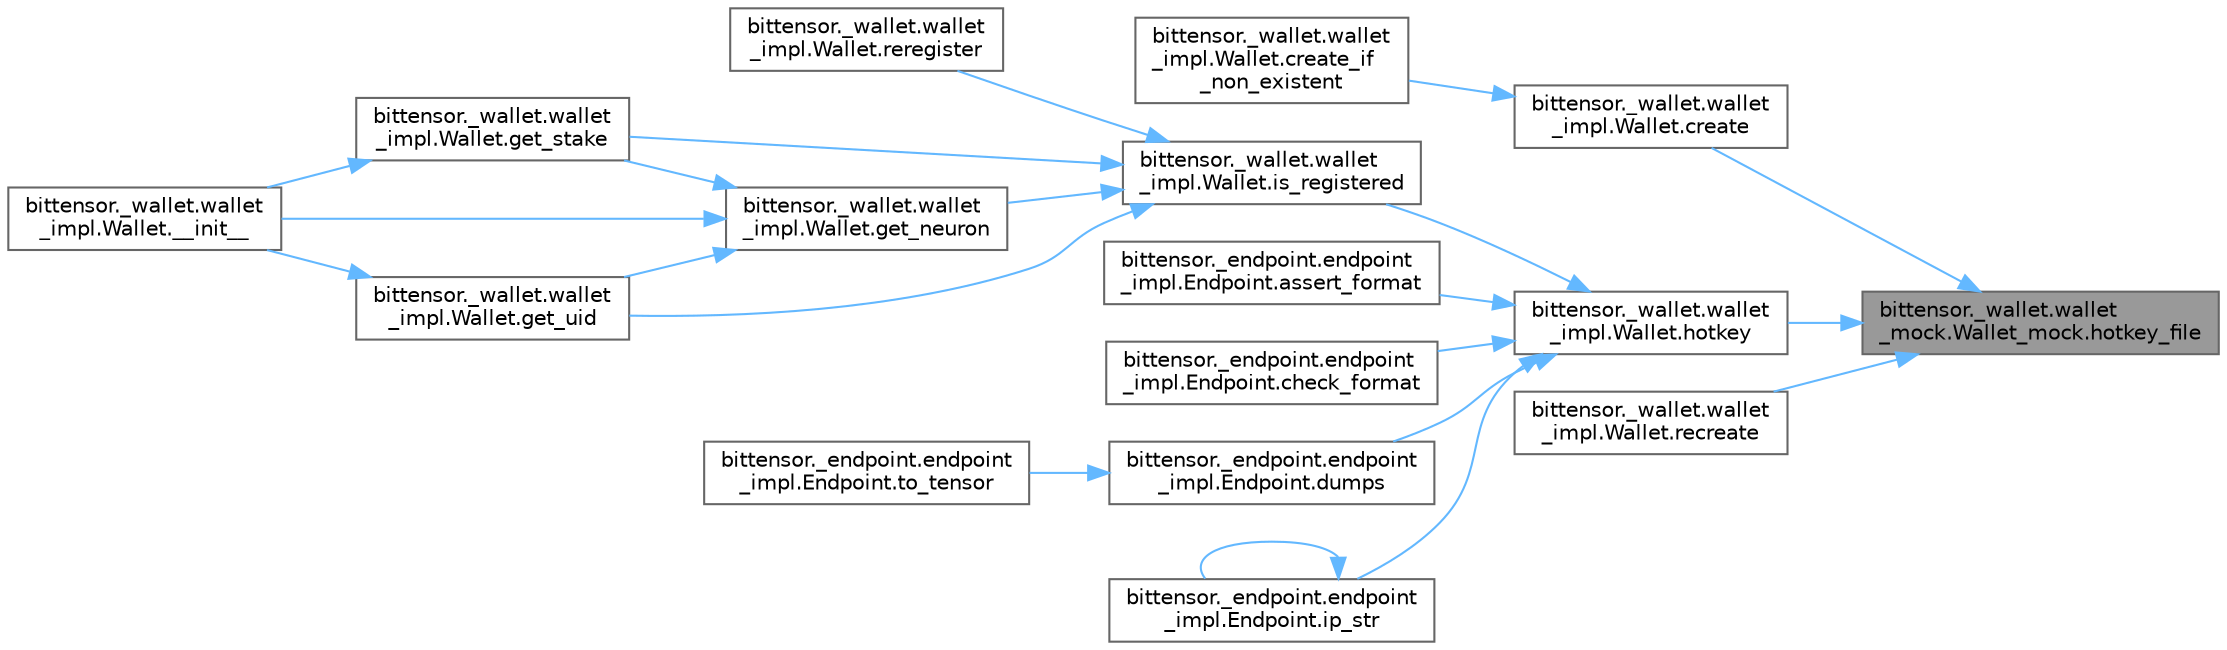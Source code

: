 digraph "bittensor._wallet.wallet_mock.Wallet_mock.hotkey_file"
{
 // LATEX_PDF_SIZE
  bgcolor="transparent";
  edge [fontname=Helvetica,fontsize=10,labelfontname=Helvetica,labelfontsize=10];
  node [fontname=Helvetica,fontsize=10,shape=box,height=0.2,width=0.4];
  rankdir="RL";
  Node1 [label="bittensor._wallet.wallet\l_mock.Wallet_mock.hotkey_file",height=0.2,width=0.4,color="gray40", fillcolor="grey60", style="filled", fontcolor="black",tooltip=" "];
  Node1 -> Node2 [dir="back",color="steelblue1",style="solid"];
  Node2 [label="bittensor._wallet.wallet\l_impl.Wallet.create",height=0.2,width=0.4,color="grey40", fillcolor="white", style="filled",URL="$classbittensor_1_1__wallet_1_1wallet__impl_1_1_wallet.html#ade65bf944db522de59a5958fafc9a94d",tooltip=" "];
  Node2 -> Node3 [dir="back",color="steelblue1",style="solid"];
  Node3 [label="bittensor._wallet.wallet\l_impl.Wallet.create_if\l_non_existent",height=0.2,width=0.4,color="grey40", fillcolor="white", style="filled",URL="$classbittensor_1_1__wallet_1_1wallet__impl_1_1_wallet.html#ad028e482d1c2dc3d8425aa4950a13afd",tooltip=" "];
  Node1 -> Node4 [dir="back",color="steelblue1",style="solid"];
  Node4 [label="bittensor._wallet.wallet\l_impl.Wallet.hotkey",height=0.2,width=0.4,color="grey40", fillcolor="white", style="filled",URL="$classbittensor_1_1__wallet_1_1wallet__impl_1_1_wallet.html#a021381e72a3c4cb5284fb801724f2084",tooltip=" "];
  Node4 -> Node5 [dir="back",color="steelblue1",style="solid"];
  Node5 [label="bittensor._endpoint.endpoint\l_impl.Endpoint.assert_format",height=0.2,width=0.4,color="grey40", fillcolor="white", style="filled",URL="$classbittensor_1_1__endpoint_1_1endpoint__impl_1_1_endpoint.html#a3a8356af525e51486afb913e62d28cb6",tooltip=" "];
  Node4 -> Node6 [dir="back",color="steelblue1",style="solid"];
  Node6 [label="bittensor._endpoint.endpoint\l_impl.Endpoint.check_format",height=0.2,width=0.4,color="grey40", fillcolor="white", style="filled",URL="$classbittensor_1_1__endpoint_1_1endpoint__impl_1_1_endpoint.html#a93fcc171a63deaa711b82900112af980",tooltip=" "];
  Node4 -> Node7 [dir="back",color="steelblue1",style="solid"];
  Node7 [label="bittensor._endpoint.endpoint\l_impl.Endpoint.dumps",height=0.2,width=0.4,color="grey40", fillcolor="white", style="filled",URL="$classbittensor_1_1__endpoint_1_1endpoint__impl_1_1_endpoint.html#a63b1d4a87e336c520cb29a39c62cbbc3",tooltip=" "];
  Node7 -> Node8 [dir="back",color="steelblue1",style="solid"];
  Node8 [label="bittensor._endpoint.endpoint\l_impl.Endpoint.to_tensor",height=0.2,width=0.4,color="grey40", fillcolor="white", style="filled",URL="$classbittensor_1_1__endpoint_1_1endpoint__impl_1_1_endpoint.html#a97cd40c5509f3153b227b10e1dbb89d4",tooltip=" "];
  Node4 -> Node9 [dir="back",color="steelblue1",style="solid"];
  Node9 [label="bittensor._endpoint.endpoint\l_impl.Endpoint.ip_str",height=0.2,width=0.4,color="grey40", fillcolor="white", style="filled",URL="$classbittensor_1_1__endpoint_1_1endpoint__impl_1_1_endpoint.html#a649e0672e7f9ef9e582e90b4f55d43cf",tooltip=" "];
  Node9 -> Node9 [dir="back",color="steelblue1",style="solid"];
  Node4 -> Node10 [dir="back",color="steelblue1",style="solid"];
  Node10 [label="bittensor._wallet.wallet\l_impl.Wallet.is_registered",height=0.2,width=0.4,color="grey40", fillcolor="white", style="filled",URL="$classbittensor_1_1__wallet_1_1wallet__impl_1_1_wallet.html#a151661af87b341949438d02e93a84c45",tooltip=" "];
  Node10 -> Node11 [dir="back",color="steelblue1",style="solid"];
  Node11 [label="bittensor._wallet.wallet\l_impl.Wallet.get_neuron",height=0.2,width=0.4,color="grey40", fillcolor="white", style="filled",URL="$classbittensor_1_1__wallet_1_1wallet__impl_1_1_wallet.html#a6eb36dda6ef4ca591adb42e9d44afcce",tooltip=" "];
  Node11 -> Node12 [dir="back",color="steelblue1",style="solid"];
  Node12 [label="bittensor._wallet.wallet\l_impl.Wallet.__init__",height=0.2,width=0.4,color="grey40", fillcolor="white", style="filled",URL="$classbittensor_1_1__wallet_1_1wallet__impl_1_1_wallet.html#aa7add4c474e3294236fd088017f02de5",tooltip=" "];
  Node11 -> Node13 [dir="back",color="steelblue1",style="solid"];
  Node13 [label="bittensor._wallet.wallet\l_impl.Wallet.get_stake",height=0.2,width=0.4,color="grey40", fillcolor="white", style="filled",URL="$classbittensor_1_1__wallet_1_1wallet__impl_1_1_wallet.html#a5dd6425ae009b020ca7e044448526c27",tooltip=" "];
  Node13 -> Node12 [dir="back",color="steelblue1",style="solid"];
  Node11 -> Node14 [dir="back",color="steelblue1",style="solid"];
  Node14 [label="bittensor._wallet.wallet\l_impl.Wallet.get_uid",height=0.2,width=0.4,color="grey40", fillcolor="white", style="filled",URL="$classbittensor_1_1__wallet_1_1wallet__impl_1_1_wallet.html#ae166a8f0522e96ff6cadfcc1449b9cd5",tooltip=" "];
  Node14 -> Node12 [dir="back",color="steelblue1",style="solid"];
  Node10 -> Node13 [dir="back",color="steelblue1",style="solid"];
  Node10 -> Node14 [dir="back",color="steelblue1",style="solid"];
  Node10 -> Node15 [dir="back",color="steelblue1",style="solid"];
  Node15 [label="bittensor._wallet.wallet\l_impl.Wallet.reregister",height=0.2,width=0.4,color="grey40", fillcolor="white", style="filled",URL="$classbittensor_1_1__wallet_1_1wallet__impl_1_1_wallet.html#a74aa2a41661f2b53d246760c74437c00",tooltip=" "];
  Node1 -> Node16 [dir="back",color="steelblue1",style="solid"];
  Node16 [label="bittensor._wallet.wallet\l_impl.Wallet.recreate",height=0.2,width=0.4,color="grey40", fillcolor="white", style="filled",URL="$classbittensor_1_1__wallet_1_1wallet__impl_1_1_wallet.html#adbc68807f89e813217294033f8023cff",tooltip=" "];
}
